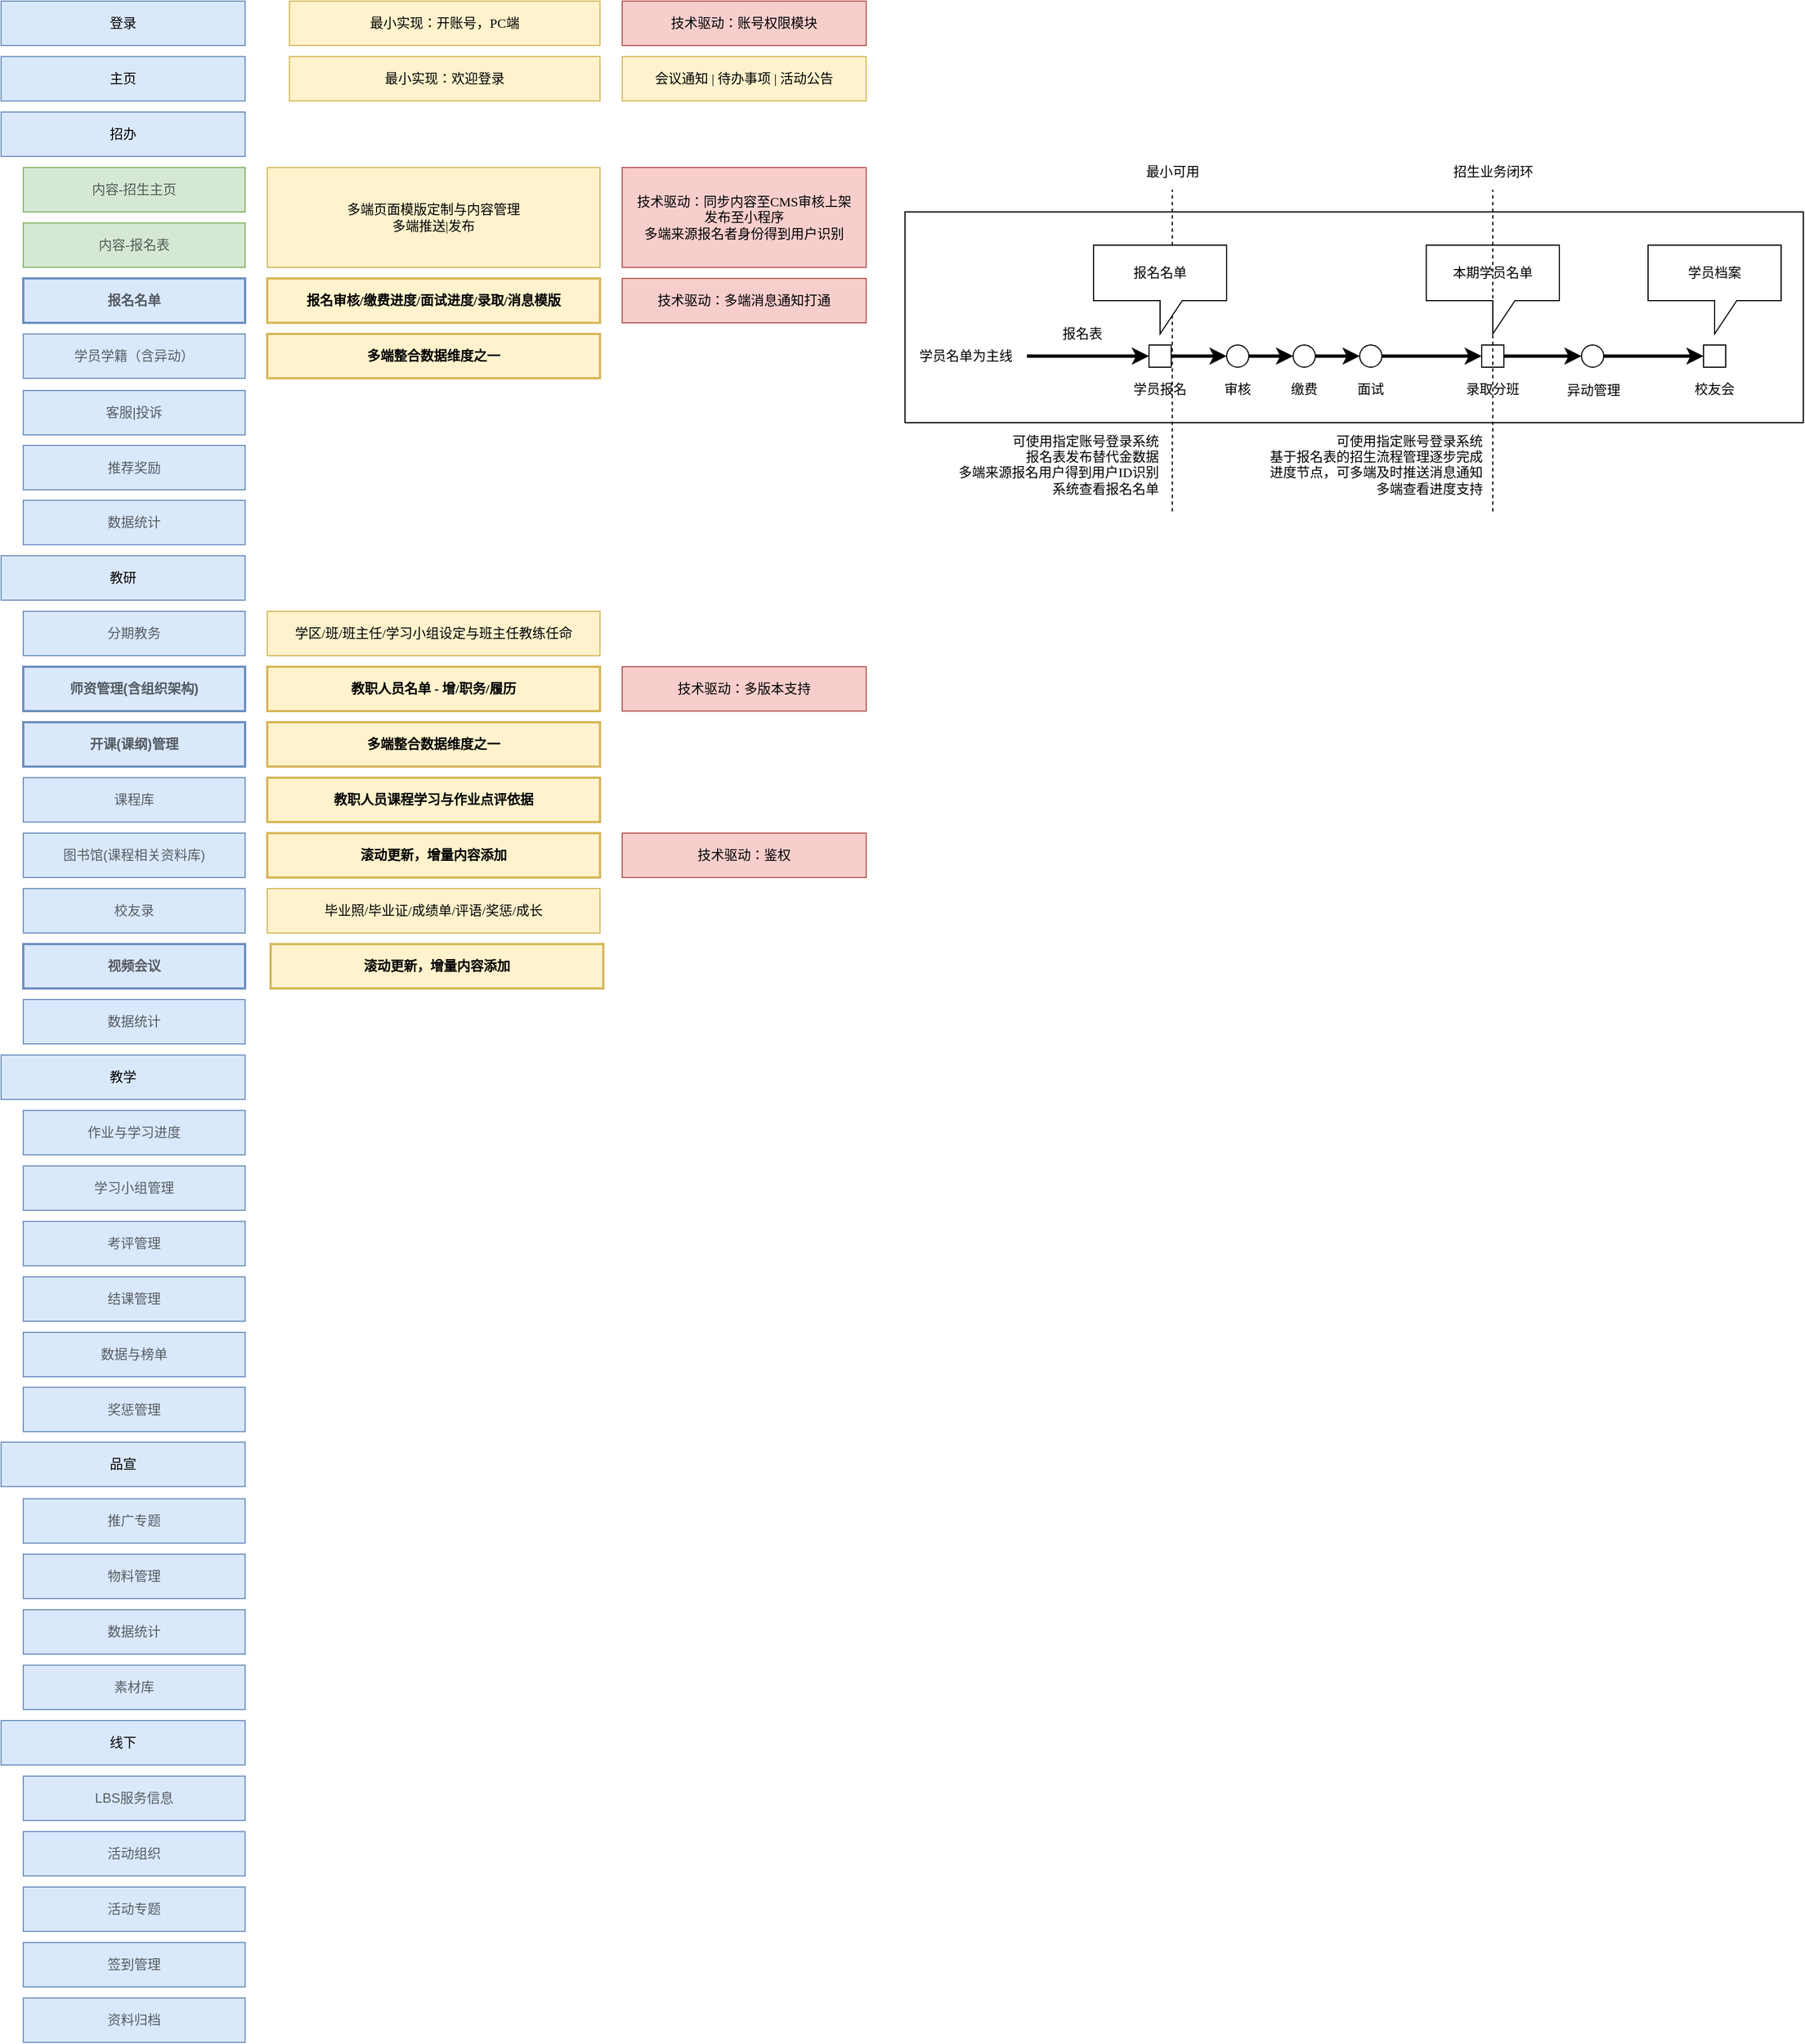<mxfile version="10.5.2" type="github"><diagram id="muJamJ3BkCML9OjMZfYO" name="ç¬¬ 1 é¡µ"><mxGraphModel dx="944" dy="694" grid="1" gridSize="10" guides="1" tooltips="1" connect="1" arrows="1" fold="1" page="1" pageScale="1" pageWidth="827" pageHeight="1169" math="0" shadow="0"><root><mxCell id="0"/><mxCell id="1" parent="0"/><mxCell id="cs4dVlUt-hu-rEEq9zMN-82" value="" style="rounded=0;whiteSpace=wrap;html=1;strokeWidth=1;fontFamily=Garamond;" vertex="1" parent="1"><mxGeometry x="835" y="210" width="810" height="190" as="geometry"/></mxCell><mxCell id="cs4dVlUt-hu-rEEq9zMN-83" value="" style="endArrow=none;dashed=1;html=1;strokeWidth=1;fontFamily=Garamond;entryX=0.5;entryY=1;entryDx=0;entryDy=0;" edge="1" parent="1" target="cs4dVlUt-hu-rEEq9zMN-87"><mxGeometry width="50" height="50" relative="1" as="geometry"><mxPoint x="1076" y="480" as="sourcePoint"/><mxPoint x="1071" y="160" as="targetPoint"/></mxGeometry></mxCell><mxCell id="cs4dVlUt-hu-rEEq9zMN-7" value="&lt;div&gt;多端页面模版定制与内容管理&lt;/div&gt;&lt;div&gt;多端推送|发布&lt;/div&gt;" style="rounded=0;whiteSpace=wrap;html=1;fontFamily=Garamond;fillColor=#fff2cc;strokeColor=#d6b656;" vertex="1" parent="1"><mxGeometry x="260" y="170" width="300" height="90" as="geometry"/></mxCell><mxCell id="BC2veUDq2d-ozrnxi1P3-29" value="招办" style="rounded=0;whiteSpace=wrap;html=1;fillColor=#dae8fc;strokeColor=#6c8ebf;" parent="1" vertex="1"><mxGeometry x="20" y="120" width="220" height="40" as="geometry"/></mxCell><mxCell id="BC2veUDq2d-ozrnxi1P3-30" value="教研" style="rounded=0;whiteSpace=wrap;html=1;fillColor=#dae8fc;strokeColor=#6c8ebf;" parent="1" vertex="1"><mxGeometry x="20" y="520" width="220" height="40" as="geometry"/></mxCell><mxCell id="BC2veUDq2d-ozrnxi1P3-31" value="品宣" style="rounded=0;whiteSpace=wrap;html=1;fillColor=#dae8fc;strokeColor=#6c8ebf;" parent="1" vertex="1"><mxGeometry x="20" y="1319" width="220" height="40" as="geometry"/></mxCell><mxCell id="BC2veUDq2d-ozrnxi1P3-32" value="线下" style="rounded=0;whiteSpace=wrap;html=1;fillColor=#dae8fc;strokeColor=#6c8ebf;" parent="1" vertex="1"><mxGeometry x="20" y="1570" width="220" height="40" as="geometry"/></mxCell><mxCell id="BC2veUDq2d-ozrnxi1P3-34" value="内容-招生主页" style="text;html=1;strokeColor=#82b366;fillColor=#d5e8d4;align=center;verticalAlign=middle;whiteSpace=wrap;rounded=0;textOpacity=60;" parent="1" vertex="1"><mxGeometry x="40" y="170" width="200" height="40" as="geometry"/></mxCell><mxCell id="BC2veUDq2d-ozrnxi1P3-35" value="内容-报名表" style="text;html=1;strokeColor=#82b366;fillColor=#d5e8d4;align=center;verticalAlign=middle;whiteSpace=wrap;rounded=0;textOpacity=60;" parent="1" vertex="1"><mxGeometry x="40" y="220" width="200" height="40" as="geometry"/></mxCell><mxCell id="BC2veUDq2d-ozrnxi1P3-37" value="学员学籍（含异动）" style="text;html=1;strokeColor=#6c8ebf;fillColor=#dae8fc;align=center;verticalAlign=middle;whiteSpace=wrap;rounded=0;textOpacity=60;" parent="1" vertex="1"><mxGeometry x="40" y="320" width="200" height="40" as="geometry"/></mxCell><mxCell id="cs4dVlUt-hu-rEEq9zMN-1" value="分期教务" style="text;html=1;strokeColor=#6c8ebf;fillColor=#dae8fc;align=center;verticalAlign=middle;whiteSpace=wrap;rounded=0;textOpacity=60;" vertex="1" parent="1"><mxGeometry x="40" y="570" width="200" height="40" as="geometry"/></mxCell><mxCell id="cs4dVlUt-hu-rEEq9zMN-2" value="师资管理(含组织架构)" style="text;html=1;strokeColor=#6c8ebf;fillColor=#dae8fc;align=center;verticalAlign=middle;whiteSpace=wrap;rounded=0;fontStyle=1;strokeWidth=2;textOpacity=60;" vertex="1" parent="1"><mxGeometry x="40" y="620" width="200" height="40" as="geometry"/></mxCell><mxCell id="cs4dVlUt-hu-rEEq9zMN-3" value="课程库" style="text;html=1;strokeColor=#6c8ebf;fillColor=#dae8fc;align=center;verticalAlign=middle;whiteSpace=wrap;rounded=0;textOpacity=60;" vertex="1" parent="1"><mxGeometry x="40" y="720" width="200" height="40" as="geometry"/></mxCell><mxCell id="cs4dVlUt-hu-rEEq9zMN-4" value="开课(课纲)管理" style="text;html=1;strokeColor=#6c8ebf;fillColor=#dae8fc;align=center;verticalAlign=middle;whiteSpace=wrap;rounded=0;strokeWidth=2;fontStyle=1;textOpacity=60;" vertex="1" parent="1"><mxGeometry x="40" y="670" width="200" height="40" as="geometry"/></mxCell><mxCell id="cs4dVlUt-hu-rEEq9zMN-5" value="报名名单" style="text;html=1;strokeColor=#6c8ebf;fillColor=#dae8fc;align=center;verticalAlign=middle;whiteSpace=wrap;rounded=0;strokeWidth=2;fontStyle=1;textOpacity=60;" vertex="1" parent="1"><mxGeometry x="40" y="270" width="200" height="40" as="geometry"/></mxCell><mxCell id="cs4dVlUt-hu-rEEq9zMN-8" value="报名审核/缴费进度/面试进度/录取/消息模版&lt;div style=&quot;text-align: left&quot;&gt;&lt;/div&gt;" style="rounded=0;whiteSpace=wrap;html=1;fontFamily=Garamond;fillColor=#fff2cc;strokeColor=#d6b656;strokeWidth=2;fontStyle=1" vertex="1" parent="1"><mxGeometry x="260" y="270" width="300" height="40" as="geometry"/></mxCell><mxCell id="cs4dVlUt-hu-rEEq9zMN-9" value="技术驱动：多端消息通知打通&lt;div style=&quot;text-align: left&quot;&gt;&lt;/div&gt;" style="rounded=0;whiteSpace=wrap;html=1;fontFamily=Garamond;fillColor=#f8cecc;strokeColor=#b85450;" vertex="1" parent="1"><mxGeometry x="580" y="270" width="220" height="40" as="geometry"/></mxCell><mxCell id="cs4dVlUt-hu-rEEq9zMN-10" value="登录" style="rounded=0;whiteSpace=wrap;html=1;fillColor=#dae8fc;strokeColor=#6c8ebf;" vertex="1" parent="1"><mxGeometry x="20" y="20" width="220" height="40" as="geometry"/></mxCell><mxCell id="cs4dVlUt-hu-rEEq9zMN-11" value="最小实现：开账号，PC端&lt;div style=&quot;text-align: left&quot;&gt;&lt;/div&gt;" style="rounded=0;whiteSpace=wrap;html=1;fontFamily=Garamond;fillColor=#fff2cc;strokeColor=#d6b656;" vertex="1" parent="1"><mxGeometry x="280" y="20" width="280" height="40" as="geometry"/></mxCell><mxCell id="cs4dVlUt-hu-rEEq9zMN-12" value="技术驱动：账号权限模块&lt;div style=&quot;text-align: left&quot;&gt;&lt;/div&gt;" style="rounded=0;whiteSpace=wrap;html=1;fontFamily=Garamond;fillColor=#f8cecc;strokeColor=#b85450;" vertex="1" parent="1"><mxGeometry x="580" y="20" width="220" height="40" as="geometry"/></mxCell><mxCell id="cs4dVlUt-hu-rEEq9zMN-13" value="技术驱动：同步内容至CMS审核上架&lt;br&gt;发布至小程序&lt;br&gt;多端来源报名者身份得到用户识别&lt;br&gt;&lt;div style=&quot;text-align: left&quot;&gt;&lt;/div&gt;" style="rounded=0;whiteSpace=wrap;html=1;fontFamily=Garamond;fillColor=#f8cecc;strokeColor=#b85450;" vertex="1" parent="1"><mxGeometry x="580" y="170" width="220" height="90" as="geometry"/></mxCell><mxCell id="cs4dVlUt-hu-rEEq9zMN-14" value="学区/班/班主任/学习小组设定与班主任教练任命&lt;div style=&quot;text-align: left&quot;&gt;&lt;/div&gt;" style="rounded=0;whiteSpace=wrap;html=1;fontFamily=Garamond;fillColor=#fff2cc;strokeColor=#d6b656;" vertex="1" parent="1"><mxGeometry x="260" y="570" width="300" height="40" as="geometry"/></mxCell><mxCell id="cs4dVlUt-hu-rEEq9zMN-15" value="教职人员名单 - 增/职务/履历&lt;div style=&quot;text-align: left&quot;&gt;&lt;/div&gt;" style="rounded=0;whiteSpace=wrap;html=1;fontFamily=Garamond;fillColor=#fff2cc;strokeColor=#d6b656;strokeWidth=2;fontStyle=1" vertex="1" parent="1"><mxGeometry x="260" y="620" width="300" height="40" as="geometry"/></mxCell><mxCell id="cs4dVlUt-hu-rEEq9zMN-16" value="主页" style="rounded=0;whiteSpace=wrap;html=1;fillColor=#dae8fc;strokeColor=#6c8ebf;" vertex="1" parent="1"><mxGeometry x="20" y="70" width="220" height="40" as="geometry"/></mxCell><mxCell id="cs4dVlUt-hu-rEEq9zMN-17" value="最小实现：欢迎登录&lt;div style=&quot;text-align: left&quot;&gt;&lt;/div&gt;" style="rounded=0;whiteSpace=wrap;html=1;fontFamily=Garamond;fillColor=#fff2cc;strokeColor=#d6b656;" vertex="1" parent="1"><mxGeometry x="280" y="70" width="280" height="40" as="geometry"/></mxCell><mxCell id="cs4dVlUt-hu-rEEq9zMN-18" value="会议通知 | 待办事项 | 活动公告&lt;div style=&quot;text-align: left&quot;&gt;&lt;/div&gt;" style="rounded=0;whiteSpace=wrap;html=1;fontFamily=Garamond;fillColor=#fff2cc;strokeColor=#d6b656;" vertex="1" parent="1"><mxGeometry x="580" y="70" width="220" height="40" as="geometry"/></mxCell><mxCell id="cs4dVlUt-hu-rEEq9zMN-19" value="技术驱动：多版本支持&lt;div style=&quot;text-align: left&quot;&gt;&lt;/div&gt;" style="rounded=0;whiteSpace=wrap;html=1;fontFamily=Garamond;fillColor=#f8cecc;strokeColor=#b85450;" vertex="1" parent="1"><mxGeometry x="580" y="620" width="220" height="40" as="geometry"/></mxCell><mxCell id="cs4dVlUt-hu-rEEq9zMN-20" value="图书馆(课程相关资料库)" style="text;html=1;strokeColor=#6c8ebf;fillColor=#dae8fc;align=center;verticalAlign=middle;whiteSpace=wrap;rounded=0;textOpacity=60;" vertex="1" parent="1"><mxGeometry x="40" y="770" width="200" height="40" as="geometry"/></mxCell><mxCell id="cs4dVlUt-hu-rEEq9zMN-21" value="多端整合数据维度之一&lt;div style=&quot;text-align: left&quot;&gt;&lt;/div&gt;" style="rounded=0;whiteSpace=wrap;html=1;fontFamily=Garamond;fillColor=#fff2cc;strokeColor=#d6b656;strokeWidth=2;fontStyle=1" vertex="1" parent="1"><mxGeometry x="260" y="670" width="300" height="40" as="geometry"/></mxCell><mxCell id="cs4dVlUt-hu-rEEq9zMN-22" value="多端整合数据维度之一&lt;div style=&quot;text-align: left&quot;&gt;&lt;/div&gt;" style="rounded=0;whiteSpace=wrap;html=1;fontFamily=Garamond;fillColor=#fff2cc;strokeColor=#d6b656;strokeWidth=2;fontStyle=1" vertex="1" parent="1"><mxGeometry x="260" y="320" width="300" height="40" as="geometry"/></mxCell><mxCell id="cs4dVlUt-hu-rEEq9zMN-23" value="教职人员课程学习与作业点评依据&lt;div style=&quot;text-align: left&quot;&gt;&lt;/div&gt;" style="rounded=0;whiteSpace=wrap;html=1;fontFamily=Garamond;fillColor=#fff2cc;strokeColor=#d6b656;strokeWidth=2;fontStyle=1" vertex="1" parent="1"><mxGeometry x="260" y="720" width="300" height="40" as="geometry"/></mxCell><mxCell id="cs4dVlUt-hu-rEEq9zMN-24" value="滚动更新，增量内容添加&lt;div style=&quot;text-align: left&quot;&gt;&lt;/div&gt;" style="rounded=0;whiteSpace=wrap;html=1;fontFamily=Garamond;fillColor=#fff2cc;strokeColor=#d6b656;strokeWidth=2;fontStyle=1" vertex="1" parent="1"><mxGeometry x="260" y="770" width="300" height="40" as="geometry"/></mxCell><mxCell id="cs4dVlUt-hu-rEEq9zMN-25" value="技术驱动：鉴权&lt;div style=&quot;text-align: left&quot;&gt;&lt;/div&gt;" style="rounded=0;whiteSpace=wrap;html=1;fontFamily=Garamond;fillColor=#f8cecc;strokeColor=#b85450;" vertex="1" parent="1"><mxGeometry x="580" y="770" width="220" height="40" as="geometry"/></mxCell><mxCell id="cs4dVlUt-hu-rEEq9zMN-26" value="校友录" style="text;html=1;strokeColor=#6c8ebf;fillColor=#dae8fc;align=center;verticalAlign=middle;whiteSpace=wrap;rounded=0;textOpacity=60;" vertex="1" parent="1"><mxGeometry x="40" y="820" width="200" height="40" as="geometry"/></mxCell><mxCell id="cs4dVlUt-hu-rEEq9zMN-27" value="数据统计" style="text;html=1;strokeColor=#6c8ebf;fillColor=#dae8fc;align=center;verticalAlign=middle;whiteSpace=wrap;rounded=0;textOpacity=60;" vertex="1" parent="1"><mxGeometry x="40" y="470" width="200" height="40" as="geometry"/></mxCell><mxCell id="cs4dVlUt-hu-rEEq9zMN-28" value="毕业照/毕业证/成绩单/评语/奖惩/成长&lt;div style=&quot;text-align: left&quot;&gt;&lt;/div&gt;" style="rounded=0;whiteSpace=wrap;html=1;fontFamily=Garamond;fillColor=#fff2cc;strokeColor=#d6b656;" vertex="1" parent="1"><mxGeometry x="260" y="820" width="300" height="40" as="geometry"/></mxCell><mxCell id="cs4dVlUt-hu-rEEq9zMN-29" value="教学" style="rounded=0;whiteSpace=wrap;html=1;fillColor=#dae8fc;strokeColor=#6c8ebf;" vertex="1" parent="1"><mxGeometry x="20" y="970" width="220" height="40" as="geometry"/></mxCell><mxCell id="cs4dVlUt-hu-rEEq9zMN-30" value="视频会议" style="text;html=1;strokeColor=#6c8ebf;fillColor=#dae8fc;align=center;verticalAlign=middle;whiteSpace=wrap;rounded=0;textOpacity=60;fontStyle=1;strokeWidth=2;" vertex="1" parent="1"><mxGeometry x="40" y="870" width="200" height="40" as="geometry"/></mxCell><mxCell id="cs4dVlUt-hu-rEEq9zMN-31" value="作业与学习进度" style="text;html=1;strokeColor=#6c8ebf;fillColor=#dae8fc;align=center;verticalAlign=middle;whiteSpace=wrap;rounded=0;textOpacity=60;" vertex="1" parent="1"><mxGeometry x="40" y="1020" width="200" height="40" as="geometry"/></mxCell><mxCell id="cs4dVlUt-hu-rEEq9zMN-32" value="学习小组管理" style="text;html=1;strokeColor=#6c8ebf;fillColor=#dae8fc;align=center;verticalAlign=middle;whiteSpace=wrap;rounded=0;textOpacity=60;" vertex="1" parent="1"><mxGeometry x="40" y="1070" width="200" height="40" as="geometry"/></mxCell><mxCell id="cs4dVlUt-hu-rEEq9zMN-33" value="考评管理" style="text;html=1;strokeColor=#6c8ebf;fillColor=#dae8fc;align=center;verticalAlign=middle;whiteSpace=wrap;rounded=0;textOpacity=60;" vertex="1" parent="1"><mxGeometry x="40" y="1120" width="200" height="40" as="geometry"/></mxCell><mxCell id="cs4dVlUt-hu-rEEq9zMN-34" value="结课管理" style="text;html=1;strokeColor=#6c8ebf;fillColor=#dae8fc;align=center;verticalAlign=middle;whiteSpace=wrap;rounded=0;textOpacity=60;" vertex="1" parent="1"><mxGeometry x="40" y="1170" width="200" height="40" as="geometry"/></mxCell><mxCell id="cs4dVlUt-hu-rEEq9zMN-35" value="数据与榜单" style="text;html=1;strokeColor=#6c8ebf;fillColor=#dae8fc;align=center;verticalAlign=middle;whiteSpace=wrap;rounded=0;textOpacity=60;" vertex="1" parent="1"><mxGeometry x="40" y="1220" width="200" height="40" as="geometry"/></mxCell><mxCell id="cs4dVlUt-hu-rEEq9zMN-36" value="奖惩管理" style="text;html=1;strokeColor=#6c8ebf;fillColor=#dae8fc;align=center;verticalAlign=middle;whiteSpace=wrap;rounded=0;textOpacity=60;" vertex="1" parent="1"><mxGeometry x="40" y="1269.5" width="200" height="40" as="geometry"/></mxCell><mxCell id="cs4dVlUt-hu-rEEq9zMN-37" value="推广专题" style="text;html=1;strokeColor=#6c8ebf;fillColor=#dae8fc;align=center;verticalAlign=middle;whiteSpace=wrap;rounded=0;textOpacity=60;" vertex="1" parent="1"><mxGeometry x="40" y="1370" width="200" height="40" as="geometry"/></mxCell><mxCell id="cs4dVlUt-hu-rEEq9zMN-38" value="物料管理" style="text;html=1;strokeColor=#6c8ebf;fillColor=#dae8fc;align=center;verticalAlign=middle;whiteSpace=wrap;rounded=0;textOpacity=60;" vertex="1" parent="1"><mxGeometry x="40" y="1420" width="200" height="40" as="geometry"/></mxCell><mxCell id="cs4dVlUt-hu-rEEq9zMN-39" value="数据统计" style="text;html=1;strokeColor=#6c8ebf;fillColor=#dae8fc;align=center;verticalAlign=middle;whiteSpace=wrap;rounded=0;textOpacity=60;" vertex="1" parent="1"><mxGeometry x="40" y="1470" width="200" height="40" as="geometry"/></mxCell><mxCell id="cs4dVlUt-hu-rEEq9zMN-40" value="素材库" style="text;html=1;strokeColor=#6c8ebf;fillColor=#dae8fc;align=center;verticalAlign=middle;whiteSpace=wrap;rounded=0;textOpacity=60;" vertex="1" parent="1"><mxGeometry x="40" y="1520" width="200" height="40" as="geometry"/></mxCell><mxCell id="cs4dVlUt-hu-rEEq9zMN-41" value="LBS服务信息" style="text;html=1;strokeColor=#6c8ebf;fillColor=#dae8fc;align=center;verticalAlign=middle;whiteSpace=wrap;rounded=0;textOpacity=60;" vertex="1" parent="1"><mxGeometry x="40" y="1620" width="200" height="40" as="geometry"/></mxCell><mxCell id="cs4dVlUt-hu-rEEq9zMN-42" value="活动组织" style="text;html=1;strokeColor=#6c8ebf;fillColor=#dae8fc;align=center;verticalAlign=middle;whiteSpace=wrap;rounded=0;textOpacity=60;" vertex="1" parent="1"><mxGeometry x="40" y="1670" width="200" height="40" as="geometry"/></mxCell><mxCell id="cs4dVlUt-hu-rEEq9zMN-43" value="活动专题" style="text;html=1;strokeColor=#6c8ebf;fillColor=#dae8fc;align=center;verticalAlign=middle;whiteSpace=wrap;rounded=0;textOpacity=60;" vertex="1" parent="1"><mxGeometry x="40" y="1720" width="200" height="40" as="geometry"/></mxCell><mxCell id="cs4dVlUt-hu-rEEq9zMN-44" value="签到管理" style="text;html=1;strokeColor=#6c8ebf;fillColor=#dae8fc;align=center;verticalAlign=middle;whiteSpace=wrap;rounded=0;textOpacity=60;" vertex="1" parent="1"><mxGeometry x="40" y="1770" width="200" height="40" as="geometry"/></mxCell><mxCell id="cs4dVlUt-hu-rEEq9zMN-45" value="资料归档" style="text;html=1;strokeColor=#6c8ebf;fillColor=#dae8fc;align=center;verticalAlign=middle;whiteSpace=wrap;rounded=0;textOpacity=60;" vertex="1" parent="1"><mxGeometry x="40" y="1820" width="200" height="40" as="geometry"/></mxCell><mxCell id="cs4dVlUt-hu-rEEq9zMN-46" value="滚动更新，增量内容添加&lt;div style=&quot;text-align: left&quot;&gt;&lt;/div&gt;" style="rounded=0;whiteSpace=wrap;html=1;fontFamily=Garamond;fillColor=#fff2cc;strokeColor=#d6b656;strokeWidth=2;fontStyle=1" vertex="1" parent="1"><mxGeometry x="263" y="870" width="300" height="40" as="geometry"/></mxCell><mxCell id="cs4dVlUt-hu-rEEq9zMN-50" value="" style="endArrow=classic;html=1;fontFamily=Garamond;strokeWidth=3;entryX=0;entryY=0.5;entryDx=0;entryDy=0;" edge="1" parent="1" source="cs4dVlUt-hu-rEEq9zMN-70" target="cs4dVlUt-hu-rEEq9zMN-57"><mxGeometry width="50" height="50" relative="1" as="geometry"><mxPoint x="1075" y="340" as="sourcePoint"/><mxPoint x="1585" y="340" as="targetPoint"/></mxGeometry></mxCell><mxCell id="cs4dVlUt-hu-rEEq9zMN-51" value="学员名单为主线" style="text;html=1;strokeColor=none;fillColor=none;align=center;verticalAlign=middle;whiteSpace=wrap;rounded=0;fontFamily=Garamond;" vertex="1" parent="1"><mxGeometry x="835" y="330" width="110" height="20" as="geometry"/></mxCell><mxCell id="cs4dVlUt-hu-rEEq9zMN-53" value="" style="endArrow=classic;html=1;fontFamily=Garamond;strokeWidth=3;" edge="1" parent="1"><mxGeometry width="50" height="50" relative="1" as="geometry"><mxPoint x="945" y="340" as="sourcePoint"/><mxPoint x="1055" y="340" as="targetPoint"/></mxGeometry></mxCell><mxCell id="cs4dVlUt-hu-rEEq9zMN-54" value="报名表" style="text;html=1;strokeColor=none;fillColor=none;align=center;verticalAlign=middle;whiteSpace=wrap;rounded=0;fontFamily=Garamond;" vertex="1" parent="1"><mxGeometry x="975" y="310" width="40" height="20" as="geometry"/></mxCell><mxCell id="cs4dVlUt-hu-rEEq9zMN-55" value="" style="whiteSpace=wrap;html=1;aspect=fixed;strokeWidth=1;fontFamily=Garamond;" vertex="1" parent="1"><mxGeometry x="1055" y="330" width="20" height="20" as="geometry"/></mxCell><mxCell id="cs4dVlUt-hu-rEEq9zMN-56" value="报名名单" style="shape=callout;whiteSpace=wrap;html=1;perimeter=calloutPerimeter;strokeWidth=1;fontFamily=Garamond;" vertex="1" parent="1"><mxGeometry x="1005" y="240" width="120" height="80" as="geometry"/></mxCell><mxCell id="cs4dVlUt-hu-rEEq9zMN-63" value="" style="edgeStyle=orthogonalEdgeStyle;rounded=0;orthogonalLoop=1;jettySize=auto;html=1;strokeWidth=3;fontFamily=Garamond;" edge="1" parent="1" source="cs4dVlUt-hu-rEEq9zMN-77" target="cs4dVlUt-hu-rEEq9zMN-62"><mxGeometry relative="1" as="geometry"/></mxCell><mxCell id="cs4dVlUt-hu-rEEq9zMN-57" value="" style="whiteSpace=wrap;html=1;aspect=fixed;strokeWidth=1;fontFamily=Garamond;" vertex="1" parent="1"><mxGeometry x="1355" y="330" width="20" height="20" as="geometry"/></mxCell><mxCell id="cs4dVlUt-hu-rEEq9zMN-62" value="" style="whiteSpace=wrap;html=1;aspect=fixed;strokeWidth=1;fontFamily=Garamond;" vertex="1" parent="1"><mxGeometry x="1555" y="330" width="20" height="20" as="geometry"/></mxCell><mxCell id="cs4dVlUt-hu-rEEq9zMN-58" value="本期学员名单" style="shape=callout;whiteSpace=wrap;html=1;perimeter=calloutPerimeter;strokeWidth=1;fontFamily=Garamond;" vertex="1" parent="1"><mxGeometry x="1305" y="240" width="120" height="80" as="geometry"/></mxCell><mxCell id="cs4dVlUt-hu-rEEq9zMN-61" value="学员档案" style="shape=callout;whiteSpace=wrap;html=1;perimeter=calloutPerimeter;strokeWidth=1;fontFamily=Garamond;" vertex="1" parent="1"><mxGeometry x="1505" y="240" width="120" height="80" as="geometry"/></mxCell><mxCell id="cs4dVlUt-hu-rEEq9zMN-64" value="" style="ellipse;whiteSpace=wrap;html=1;aspect=fixed;strokeWidth=1;fontFamily=Garamond;" vertex="1" parent="1"><mxGeometry x="1125" y="330" width="20" height="20" as="geometry"/></mxCell><mxCell id="cs4dVlUt-hu-rEEq9zMN-66" value="" style="endArrow=classic;html=1;fontFamily=Garamond;strokeWidth=3;entryX=0;entryY=0.5;entryDx=0;entryDy=0;" edge="1" parent="1" target="cs4dVlUt-hu-rEEq9zMN-64"><mxGeometry width="50" height="50" relative="1" as="geometry"><mxPoint x="1075" y="340" as="sourcePoint"/><mxPoint x="1355" y="340" as="targetPoint"/></mxGeometry></mxCell><mxCell id="cs4dVlUt-hu-rEEq9zMN-67" value="" style="ellipse;whiteSpace=wrap;html=1;aspect=fixed;strokeWidth=1;fontFamily=Garamond;" vertex="1" parent="1"><mxGeometry x="1185" y="330" width="20" height="20" as="geometry"/></mxCell><mxCell id="cs4dVlUt-hu-rEEq9zMN-69" value="" style="endArrow=classic;html=1;fontFamily=Garamond;strokeWidth=3;entryX=0;entryY=0.5;entryDx=0;entryDy=0;" edge="1" parent="1" source="cs4dVlUt-hu-rEEq9zMN-64" target="cs4dVlUt-hu-rEEq9zMN-67"><mxGeometry width="50" height="50" relative="1" as="geometry"><mxPoint x="1155" y="340" as="sourcePoint"/><mxPoint x="1355" y="340" as="targetPoint"/></mxGeometry></mxCell><mxCell id="cs4dVlUt-hu-rEEq9zMN-70" value="" style="ellipse;whiteSpace=wrap;html=1;aspect=fixed;strokeWidth=1;fontFamily=Garamond;" vertex="1" parent="1"><mxGeometry x="1245" y="330" width="20" height="20" as="geometry"/></mxCell><mxCell id="cs4dVlUt-hu-rEEq9zMN-71" value="" style="endArrow=classic;html=1;fontFamily=Garamond;strokeWidth=3;entryX=0;entryY=0.5;entryDx=0;entryDy=0;" edge="1" parent="1" source="cs4dVlUt-hu-rEEq9zMN-67" target="cs4dVlUt-hu-rEEq9zMN-70"><mxGeometry width="50" height="50" relative="1" as="geometry"><mxPoint x="1235" y="340" as="sourcePoint"/><mxPoint x="1355" y="340" as="targetPoint"/></mxGeometry></mxCell><mxCell id="cs4dVlUt-hu-rEEq9zMN-72" value="审核" style="text;html=1;strokeColor=none;fillColor=none;align=center;verticalAlign=middle;whiteSpace=wrap;rounded=0;fontFamily=Garamond;" vertex="1" parent="1"><mxGeometry x="1115" y="360" width="40" height="20" as="geometry"/></mxCell><mxCell id="cs4dVlUt-hu-rEEq9zMN-73" value="缴费" style="text;html=1;strokeColor=none;fillColor=none;align=center;verticalAlign=middle;whiteSpace=wrap;rounded=0;fontFamily=Garamond;" vertex="1" parent="1"><mxGeometry x="1175" y="360" width="40" height="20" as="geometry"/></mxCell><mxCell id="cs4dVlUt-hu-rEEq9zMN-74" value="学员报名" style="text;html=1;strokeColor=none;fillColor=none;align=center;verticalAlign=middle;whiteSpace=wrap;rounded=0;fontFamily=Garamond;" vertex="1" parent="1"><mxGeometry x="1035" y="360" width="60" height="20" as="geometry"/></mxCell><mxCell id="cs4dVlUt-hu-rEEq9zMN-75" value="面试" style="text;html=1;strokeColor=none;fillColor=none;align=center;verticalAlign=middle;whiteSpace=wrap;rounded=0;fontFamily=Garamond;" vertex="1" parent="1"><mxGeometry x="1235" y="360" width="40" height="20" as="geometry"/></mxCell><mxCell id="cs4dVlUt-hu-rEEq9zMN-76" value="录取分班" style="text;html=1;strokeColor=none;fillColor=none;align=center;verticalAlign=middle;whiteSpace=wrap;rounded=0;fontFamily=Garamond;" vertex="1" parent="1"><mxGeometry x="1335" y="360" width="60" height="20" as="geometry"/></mxCell><mxCell id="cs4dVlUt-hu-rEEq9zMN-77" value="" style="ellipse;whiteSpace=wrap;html=1;aspect=fixed;strokeWidth=1;fontFamily=Garamond;" vertex="1" parent="1"><mxGeometry x="1445" y="330" width="20" height="20" as="geometry"/></mxCell><mxCell id="cs4dVlUt-hu-rEEq9zMN-78" value="" style="edgeStyle=orthogonalEdgeStyle;rounded=0;orthogonalLoop=1;jettySize=auto;html=1;strokeWidth=3;fontFamily=Garamond;" edge="1" parent="1" source="cs4dVlUt-hu-rEEq9zMN-57" target="cs4dVlUt-hu-rEEq9zMN-77"><mxGeometry relative="1" as="geometry"><mxPoint x="1375" y="340" as="sourcePoint"/><mxPoint x="1555" y="340" as="targetPoint"/></mxGeometry></mxCell><mxCell id="cs4dVlUt-hu-rEEq9zMN-79" value="异动管理" style="text;html=1;strokeColor=none;fillColor=none;align=center;verticalAlign=middle;whiteSpace=wrap;rounded=0;fontFamily=Garamond;" vertex="1" parent="1"><mxGeometry x="1426" y="361" width="60" height="20" as="geometry"/></mxCell><mxCell id="cs4dVlUt-hu-rEEq9zMN-80" value="校友会" style="text;html=1;strokeColor=none;fillColor=none;align=center;verticalAlign=middle;whiteSpace=wrap;rounded=0;fontFamily=Garamond;" vertex="1" parent="1"><mxGeometry x="1535" y="360" width="60" height="20" as="geometry"/></mxCell><mxCell id="cs4dVlUt-hu-rEEq9zMN-87" value="最小可用" style="text;html=1;fontFamily=Garamond;align=center;" vertex="1" parent="1"><mxGeometry x="1046" y="160" width="60" height="30" as="geometry"/></mxCell><mxCell id="cs4dVlUt-hu-rEEq9zMN-88" value="可使用指定账号登录系统&lt;br&gt;报名表发布替代金数据&lt;br&gt;多端来源报名用户得到用户ID识别&lt;br&gt;系统查看报名名单&lt;br&gt;&lt;br&gt;" style="text;html=1;strokeColor=none;fillColor=none;align=right;verticalAlign=middle;whiteSpace=wrap;rounded=0;fontFamily=Garamond;" vertex="1" parent="1"><mxGeometry x="880" y="410" width="186" height="70" as="geometry"/></mxCell><mxCell id="cs4dVlUt-hu-rEEq9zMN-89" value="" style="endArrow=none;dashed=1;html=1;strokeWidth=1;fontFamily=Garamond;entryX=0.5;entryY=1;entryDx=0;entryDy=0;" edge="1" target="cs4dVlUt-hu-rEEq9zMN-90" parent="1"><mxGeometry width="50" height="50" relative="1" as="geometry"><mxPoint x="1365" y="480" as="sourcePoint"/><mxPoint x="1360" y="160" as="targetPoint"/></mxGeometry></mxCell><mxCell id="cs4dVlUt-hu-rEEq9zMN-90" value="招生业务闭环" style="text;html=1;fontFamily=Garamond;align=center;" vertex="1" parent="1"><mxGeometry x="1335" y="160" width="60" height="30" as="geometry"/></mxCell><mxCell id="cs4dVlUt-hu-rEEq9zMN-91" value="可使用指定账号登录系统&lt;br&gt;基于报名表的招生流程管理逐步完成&lt;br&gt;进度节点，可多端及时推送消息通知&lt;br&gt;多端查看进度支持&lt;br&gt;&lt;br&gt;" style="text;html=1;strokeColor=none;fillColor=none;align=right;verticalAlign=middle;whiteSpace=wrap;rounded=0;fontFamily=Garamond;" vertex="1" parent="1"><mxGeometry x="1110" y="410" width="248" height="70" as="geometry"/></mxCell><mxCell id="cs4dVlUt-hu-rEEq9zMN-92" value="客服|投诉" style="text;html=1;strokeColor=#6c8ebf;fillColor=#dae8fc;align=center;verticalAlign=middle;whiteSpace=wrap;rounded=0;textOpacity=60;" vertex="1" parent="1"><mxGeometry x="40" y="371" width="200" height="40" as="geometry"/></mxCell><mxCell id="cs4dVlUt-hu-rEEq9zMN-93" value="推荐奖励" style="text;html=1;strokeColor=#6c8ebf;fillColor=#dae8fc;align=center;verticalAlign=middle;whiteSpace=wrap;rounded=0;textOpacity=60;" vertex="1" parent="1"><mxGeometry x="40" y="420.5" width="200" height="40" as="geometry"/></mxCell><mxCell id="cs4dVlUt-hu-rEEq9zMN-94" value="数据统计" style="text;html=1;strokeColor=#6c8ebf;fillColor=#dae8fc;align=center;verticalAlign=middle;whiteSpace=wrap;rounded=0;textOpacity=60;" vertex="1" parent="1"><mxGeometry x="40" y="920" width="200" height="40" as="geometry"/></mxCell></root></mxGraphModel></diagram></mxfile>